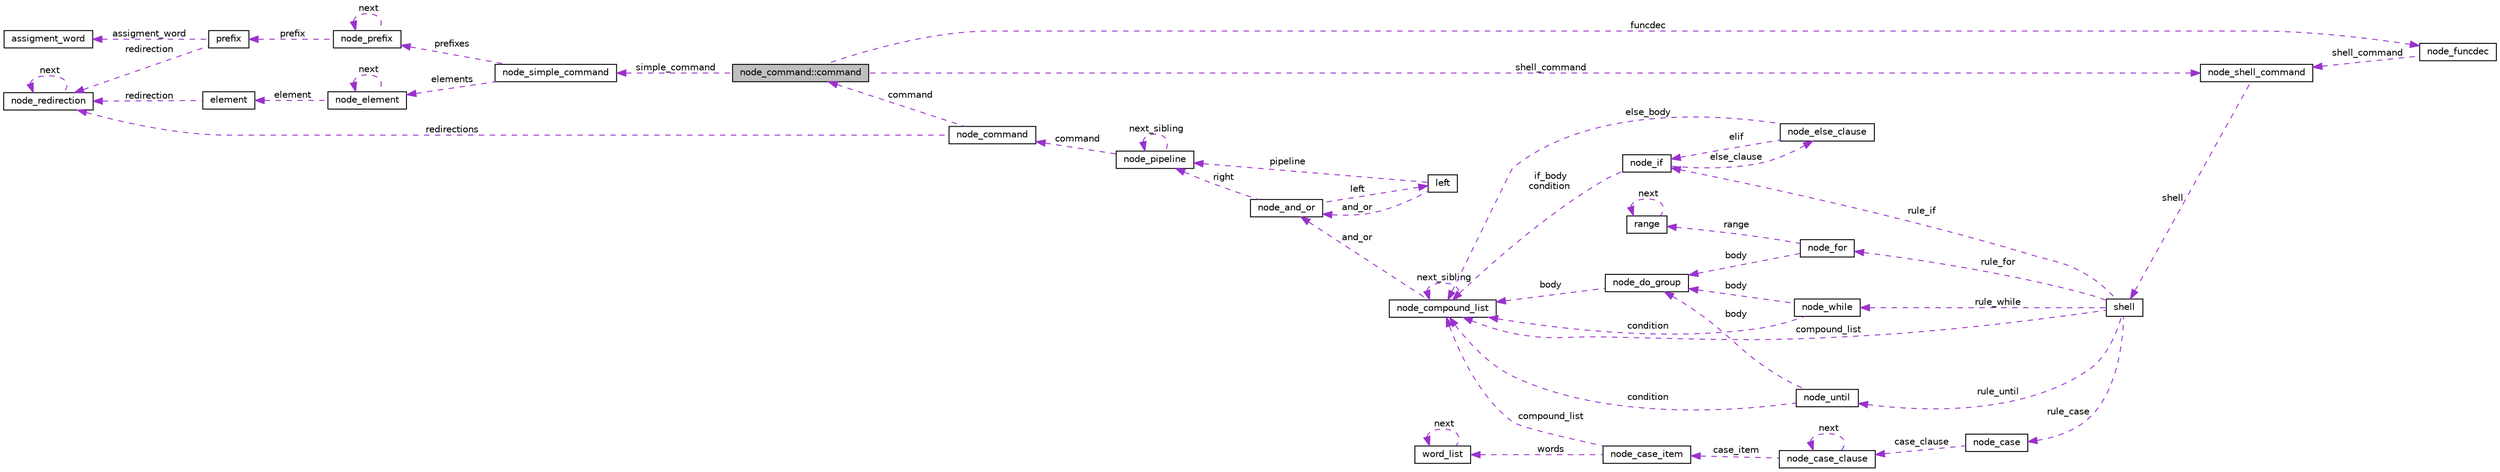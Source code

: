 digraph "node_command::command"
{
 // LATEX_PDF_SIZE
  edge [fontname="Helvetica",fontsize="10",labelfontname="Helvetica",labelfontsize="10"];
  node [fontname="Helvetica",fontsize="10",shape=record];
  rankdir="LR";
  Node1 [label="node_command::command",height=0.2,width=0.4,color="black", fillcolor="grey75", style="filled", fontcolor="black",tooltip=" "];
  Node2 -> Node1 [dir="back",color="darkorchid3",fontsize="10",style="dashed",label=" funcdec" ,fontname="Helvetica"];
  Node2 [label="node_funcdec",height=0.2,width=0.4,color="black", fillcolor="white", style="filled",URL="$structnode__funcdec.html",tooltip=" "];
  Node3 -> Node2 [dir="back",color="darkorchid3",fontsize="10",style="dashed",label=" shell_command" ,fontname="Helvetica"];
  Node3 [label="node_shell_command",height=0.2,width=0.4,color="black", fillcolor="white", style="filled",URL="$structnode__shell__command.html",tooltip=" "];
  Node4 -> Node3 [dir="back",color="darkorchid3",fontsize="10",style="dashed",label=" shell" ,fontname="Helvetica"];
  Node4 [label="shell",height=0.2,width=0.4,color="black", fillcolor="white", style="filled",URL="$unionnode__shell__command_1_1shell.html",tooltip=" "];
  Node5 -> Node4 [dir="back",color="darkorchid3",fontsize="10",style="dashed",label=" rule_if" ,fontname="Helvetica"];
  Node5 [label="node_if",height=0.2,width=0.4,color="black", fillcolor="white", style="filled",URL="$structnode__if.html",tooltip=" "];
  Node6 -> Node5 [dir="back",color="darkorchid3",fontsize="10",style="dashed",label=" if_body\ncondition" ,fontname="Helvetica"];
  Node6 [label="node_compound_list",height=0.2,width=0.4,color="black", fillcolor="white", style="filled",URL="$structnode__compound__list.html",tooltip=" "];
  Node6 -> Node6 [dir="back",color="darkorchid3",fontsize="10",style="dashed",label=" next_sibling" ,fontname="Helvetica"];
  Node7 -> Node6 [dir="back",color="darkorchid3",fontsize="10",style="dashed",label=" and_or" ,fontname="Helvetica"];
  Node7 [label="node_and_or",height=0.2,width=0.4,color="black", fillcolor="white", style="filled",URL="$structnode__and__or.html",tooltip=" "];
  Node8 -> Node7 [dir="back",color="darkorchid3",fontsize="10",style="dashed",label=" right" ,fontname="Helvetica"];
  Node8 [label="node_pipeline",height=0.2,width=0.4,color="black", fillcolor="white", style="filled",URL="$structnode__pipeline.html",tooltip=" "];
  Node8 -> Node8 [dir="back",color="darkorchid3",fontsize="10",style="dashed",label=" next_sibling" ,fontname="Helvetica"];
  Node9 -> Node8 [dir="back",color="darkorchid3",fontsize="10",style="dashed",label=" command" ,fontname="Helvetica"];
  Node9 [label="node_command",height=0.2,width=0.4,color="black", fillcolor="white", style="filled",URL="$structnode__command.html",tooltip=" "];
  Node10 -> Node9 [dir="back",color="darkorchid3",fontsize="10",style="dashed",label=" redirections" ,fontname="Helvetica"];
  Node10 [label="node_redirection",height=0.2,width=0.4,color="black", fillcolor="white", style="filled",URL="$structnode__redirection.html",tooltip=" "];
  Node10 -> Node10 [dir="back",color="darkorchid3",fontsize="10",style="dashed",label=" next" ,fontname="Helvetica"];
  Node1 -> Node9 [dir="back",color="darkorchid3",fontsize="10",style="dashed",label=" command" ,fontname="Helvetica"];
  Node11 -> Node7 [dir="back",color="darkorchid3",fontsize="10",style="dashed",label=" left" ,fontname="Helvetica"];
  Node11 [label="left",height=0.2,width=0.4,color="black", fillcolor="white", style="filled",URL="$unionnode__and__or_1_1left.html",tooltip=" "];
  Node8 -> Node11 [dir="back",color="darkorchid3",fontsize="10",style="dashed",label=" pipeline" ,fontname="Helvetica"];
  Node7 -> Node11 [dir="back",color="darkorchid3",fontsize="10",style="dashed",label=" and_or" ,fontname="Helvetica"];
  Node12 -> Node5 [dir="back",color="darkorchid3",fontsize="10",style="dashed",label=" else_clause" ,fontname="Helvetica"];
  Node12 [label="node_else_clause",height=0.2,width=0.4,color="black", fillcolor="white", style="filled",URL="$structnode__else__clause.html",tooltip=" "];
  Node5 -> Node12 [dir="back",color="darkorchid3",fontsize="10",style="dashed",label=" elif" ,fontname="Helvetica"];
  Node6 -> Node12 [dir="back",color="darkorchid3",fontsize="10",style="dashed",label=" else_body" ,fontname="Helvetica"];
  Node6 -> Node4 [dir="back",color="darkorchid3",fontsize="10",style="dashed",label=" compound_list" ,fontname="Helvetica"];
  Node13 -> Node4 [dir="back",color="darkorchid3",fontsize="10",style="dashed",label=" rule_until" ,fontname="Helvetica"];
  Node13 [label="node_until",height=0.2,width=0.4,color="black", fillcolor="white", style="filled",URL="$structnode__until.html",tooltip=" "];
  Node14 -> Node13 [dir="back",color="darkorchid3",fontsize="10",style="dashed",label=" body" ,fontname="Helvetica"];
  Node14 [label="node_do_group",height=0.2,width=0.4,color="black", fillcolor="white", style="filled",URL="$structnode__do__group.html",tooltip=" "];
  Node6 -> Node14 [dir="back",color="darkorchid3",fontsize="10",style="dashed",label=" body" ,fontname="Helvetica"];
  Node6 -> Node13 [dir="back",color="darkorchid3",fontsize="10",style="dashed",label=" condition" ,fontname="Helvetica"];
  Node15 -> Node4 [dir="back",color="darkorchid3",fontsize="10",style="dashed",label=" rule_while" ,fontname="Helvetica"];
  Node15 [label="node_while",height=0.2,width=0.4,color="black", fillcolor="white", style="filled",URL="$structnode__while.html",tooltip=" "];
  Node14 -> Node15 [dir="back",color="darkorchid3",fontsize="10",style="dashed",label=" body" ,fontname="Helvetica"];
  Node6 -> Node15 [dir="back",color="darkorchid3",fontsize="10",style="dashed",label=" condition" ,fontname="Helvetica"];
  Node16 -> Node4 [dir="back",color="darkorchid3",fontsize="10",style="dashed",label=" rule_for" ,fontname="Helvetica"];
  Node16 [label="node_for",height=0.2,width=0.4,color="black", fillcolor="white", style="filled",URL="$structnode__for.html",tooltip=" "];
  Node14 -> Node16 [dir="back",color="darkorchid3",fontsize="10",style="dashed",label=" body" ,fontname="Helvetica"];
  Node17 -> Node16 [dir="back",color="darkorchid3",fontsize="10",style="dashed",label=" range" ,fontname="Helvetica"];
  Node17 [label="range",height=0.2,width=0.4,color="black", fillcolor="white", style="filled",URL="$structrange.html",tooltip=" "];
  Node17 -> Node17 [dir="back",color="darkorchid3",fontsize="10",style="dashed",label=" next" ,fontname="Helvetica"];
  Node18 -> Node4 [dir="back",color="darkorchid3",fontsize="10",style="dashed",label=" rule_case" ,fontname="Helvetica"];
  Node18 [label="node_case",height=0.2,width=0.4,color="black", fillcolor="white", style="filled",URL="$structnode__case.html",tooltip=" "];
  Node19 -> Node18 [dir="back",color="darkorchid3",fontsize="10",style="dashed",label=" case_clause" ,fontname="Helvetica"];
  Node19 [label="node_case_clause",height=0.2,width=0.4,color="black", fillcolor="white", style="filled",URL="$structnode__case__clause.html",tooltip=" "];
  Node19 -> Node19 [dir="back",color="darkorchid3",fontsize="10",style="dashed",label=" next" ,fontname="Helvetica"];
  Node20 -> Node19 [dir="back",color="darkorchid3",fontsize="10",style="dashed",label=" case_item" ,fontname="Helvetica"];
  Node20 [label="node_case_item",height=0.2,width=0.4,color="black", fillcolor="white", style="filled",URL="$structnode__case__item.html",tooltip=" "];
  Node6 -> Node20 [dir="back",color="darkorchid3",fontsize="10",style="dashed",label=" compound_list" ,fontname="Helvetica"];
  Node21 -> Node20 [dir="back",color="darkorchid3",fontsize="10",style="dashed",label=" words" ,fontname="Helvetica"];
  Node21 [label="word_list",height=0.2,width=0.4,color="black", fillcolor="white", style="filled",URL="$structword__list.html",tooltip=" "];
  Node21 -> Node21 [dir="back",color="darkorchid3",fontsize="10",style="dashed",label=" next" ,fontname="Helvetica"];
  Node22 -> Node1 [dir="back",color="darkorchid3",fontsize="10",style="dashed",label=" simple_command" ,fontname="Helvetica"];
  Node22 [label="node_simple_command",height=0.2,width=0.4,color="black", fillcolor="white", style="filled",URL="$structnode__simple__command.html",tooltip=" "];
  Node23 -> Node22 [dir="back",color="darkorchid3",fontsize="10",style="dashed",label=" elements" ,fontname="Helvetica"];
  Node23 [label="node_element",height=0.2,width=0.4,color="black", fillcolor="white", style="filled",URL="$structnode__element.html",tooltip=" "];
  Node23 -> Node23 [dir="back",color="darkorchid3",fontsize="10",style="dashed",label=" next" ,fontname="Helvetica"];
  Node24 -> Node23 [dir="back",color="darkorchid3",fontsize="10",style="dashed",label=" element" ,fontname="Helvetica"];
  Node24 [label="element",height=0.2,width=0.4,color="black", fillcolor="white", style="filled",URL="$unionnode__element_1_1element.html",tooltip=" "];
  Node10 -> Node24 [dir="back",color="darkorchid3",fontsize="10",style="dashed",label=" redirection" ,fontname="Helvetica"];
  Node25 -> Node22 [dir="back",color="darkorchid3",fontsize="10",style="dashed",label=" prefixes" ,fontname="Helvetica"];
  Node25 [label="node_prefix",height=0.2,width=0.4,color="black", fillcolor="white", style="filled",URL="$structnode__prefix.html",tooltip=" "];
  Node25 -> Node25 [dir="back",color="darkorchid3",fontsize="10",style="dashed",label=" next" ,fontname="Helvetica"];
  Node26 -> Node25 [dir="back",color="darkorchid3",fontsize="10",style="dashed",label=" prefix" ,fontname="Helvetica"];
  Node26 [label="prefix",height=0.2,width=0.4,color="black", fillcolor="white", style="filled",URL="$unionnode__prefix_1_1prefix.html",tooltip=" "];
  Node10 -> Node26 [dir="back",color="darkorchid3",fontsize="10",style="dashed",label=" redirection" ,fontname="Helvetica"];
  Node27 -> Node26 [dir="back",color="darkorchid3",fontsize="10",style="dashed",label=" assigment_word" ,fontname="Helvetica"];
  Node27 [label="assigment_word",height=0.2,width=0.4,color="black", fillcolor="white", style="filled",URL="$structnode__prefix_1_1prefix_1_1assigment__word.html",tooltip=" "];
  Node3 -> Node1 [dir="back",color="darkorchid3",fontsize="10",style="dashed",label=" shell_command" ,fontname="Helvetica"];
}
